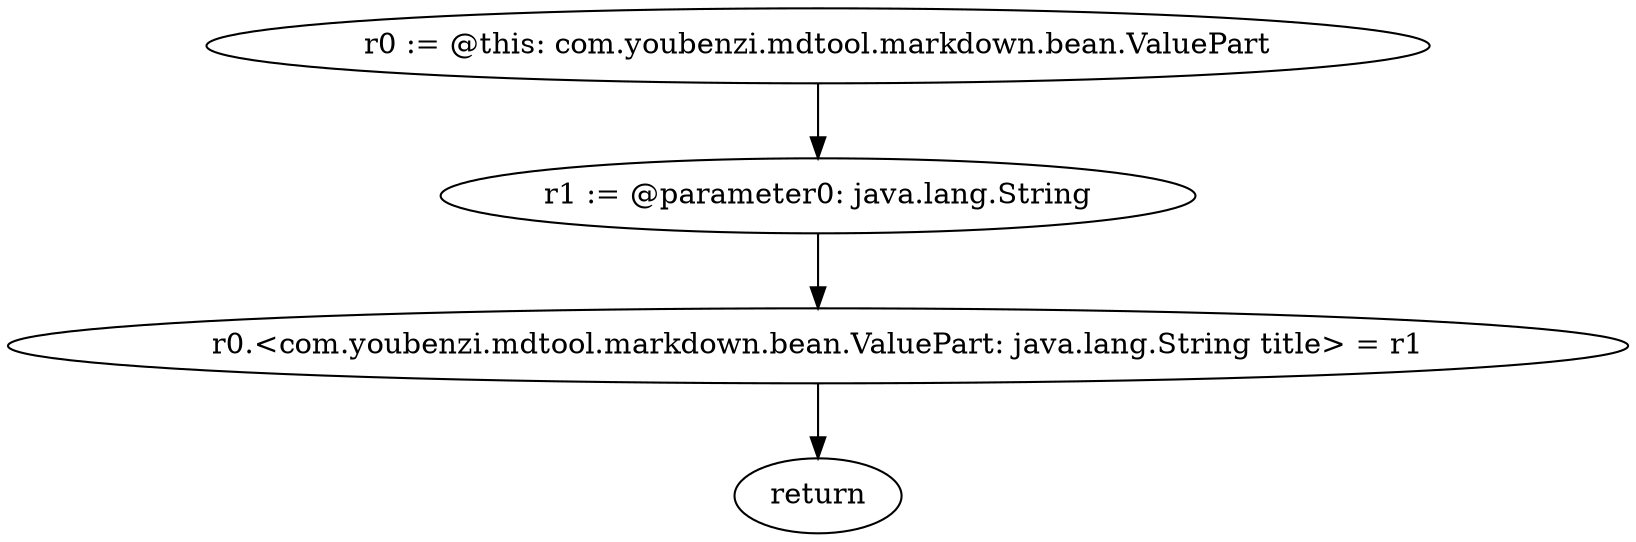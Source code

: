 digraph "unitGraph" {
    "r0 := @this: com.youbenzi.mdtool.markdown.bean.ValuePart"
    "r1 := @parameter0: java.lang.String"
    "r0.<com.youbenzi.mdtool.markdown.bean.ValuePart: java.lang.String title> = r1"
    "return"
    "r0 := @this: com.youbenzi.mdtool.markdown.bean.ValuePart"->"r1 := @parameter0: java.lang.String";
    "r1 := @parameter0: java.lang.String"->"r0.<com.youbenzi.mdtool.markdown.bean.ValuePart: java.lang.String title> = r1";
    "r0.<com.youbenzi.mdtool.markdown.bean.ValuePart: java.lang.String title> = r1"->"return";
}
